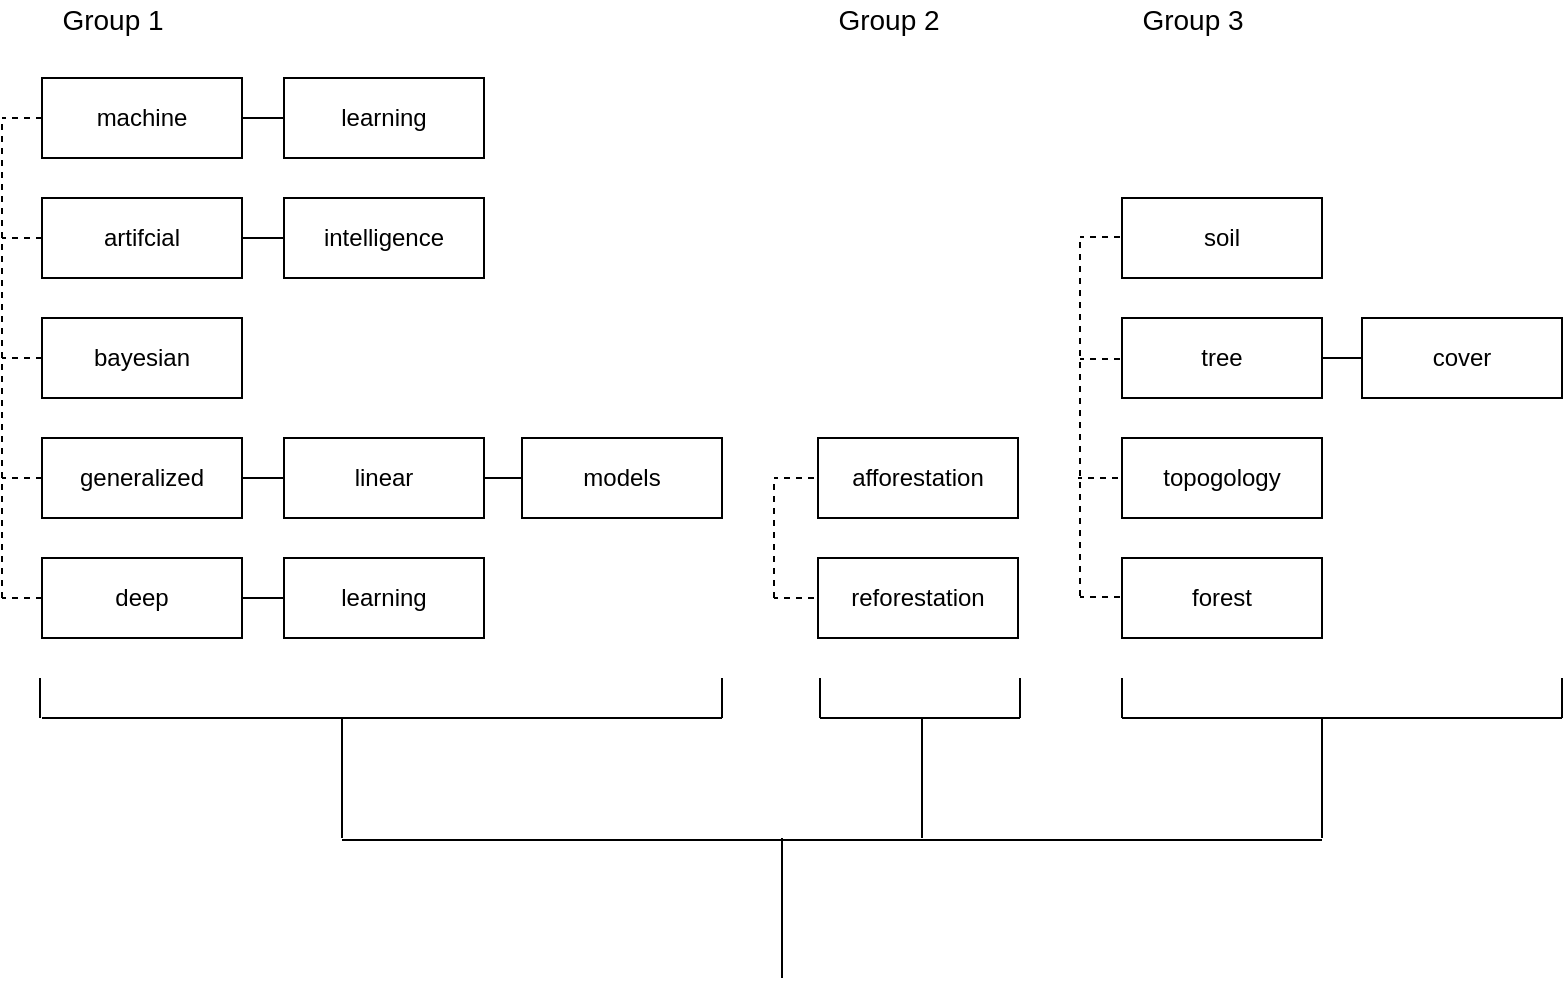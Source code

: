 <mxfile version="17.1.3" type="device"><diagram id="U3giJ5k4cWN1UOxkHY3Q" name="Page-1"><mxGraphModel dx="1426" dy="922" grid="1" gridSize="10" guides="1" tooltips="1" connect="1" arrows="1" fold="1" page="1" pageScale="1" pageWidth="827" pageHeight="1169" math="0" shadow="0"><root><mxCell id="0"/><mxCell id="1" parent="0"/><mxCell id="uvYpT-CctDEs3uORNXvb-22" style="edgeStyle=orthogonalEdgeStyle;rounded=0;orthogonalLoop=1;jettySize=auto;html=1;exitX=1;exitY=0.5;exitDx=0;exitDy=0;entryX=0;entryY=0.5;entryDx=0;entryDy=0;endArrow=none;endFill=0;" parent="1" source="uvYpT-CctDEs3uORNXvb-1" target="uvYpT-CctDEs3uORNXvb-6" edge="1"><mxGeometry relative="1" as="geometry"/></mxCell><mxCell id="uvYpT-CctDEs3uORNXvb-1" value="machine" style="rounded=0;whiteSpace=wrap;html=1;" parent="1" vertex="1"><mxGeometry x="50" y="120" width="100" height="40" as="geometry"/></mxCell><mxCell id="uvYpT-CctDEs3uORNXvb-21" style="edgeStyle=orthogonalEdgeStyle;rounded=0;orthogonalLoop=1;jettySize=auto;html=1;exitX=1;exitY=0.5;exitDx=0;exitDy=0;entryX=0;entryY=0.5;entryDx=0;entryDy=0;endArrow=none;endFill=0;" parent="1" source="uvYpT-CctDEs3uORNXvb-2" target="uvYpT-CctDEs3uORNXvb-7" edge="1"><mxGeometry relative="1" as="geometry"/></mxCell><mxCell id="uvYpT-CctDEs3uORNXvb-2" value="artifcial" style="rounded=0;whiteSpace=wrap;html=1;" parent="1" vertex="1"><mxGeometry x="50" y="180" width="100" height="40" as="geometry"/></mxCell><mxCell id="uvYpT-CctDEs3uORNXvb-3" value="bayesian" style="rounded=0;whiteSpace=wrap;html=1;" parent="1" vertex="1"><mxGeometry x="50" y="240" width="100" height="40" as="geometry"/></mxCell><mxCell id="uvYpT-CctDEs3uORNXvb-30" style="edgeStyle=orthogonalEdgeStyle;rounded=0;orthogonalLoop=1;jettySize=auto;html=1;exitX=0;exitY=0.5;exitDx=0;exitDy=0;dashed=1;endArrow=none;endFill=0;" parent="1" source="uvYpT-CctDEs3uORNXvb-4" edge="1"><mxGeometry relative="1" as="geometry"><mxPoint x="30" y="320" as="targetPoint"/></mxGeometry></mxCell><mxCell id="uvYpT-CctDEs3uORNXvb-4" value="generalized" style="rounded=0;whiteSpace=wrap;html=1;" parent="1" vertex="1"><mxGeometry x="50" y="300" width="100" height="40" as="geometry"/></mxCell><mxCell id="uvYpT-CctDEs3uORNXvb-23" style="edgeStyle=orthogonalEdgeStyle;rounded=0;orthogonalLoop=1;jettySize=auto;html=1;exitX=1;exitY=0.5;exitDx=0;exitDy=0;entryX=0;entryY=0.5;entryDx=0;entryDy=0;endArrow=none;endFill=0;" parent="1" source="uvYpT-CctDEs3uORNXvb-5" target="uvYpT-CctDEs3uORNXvb-10" edge="1"><mxGeometry relative="1" as="geometry"/></mxCell><mxCell id="uvYpT-CctDEs3uORNXvb-5" value="deep" style="rounded=0;whiteSpace=wrap;html=1;" parent="1" vertex="1"><mxGeometry x="50" y="360" width="100" height="40" as="geometry"/></mxCell><mxCell id="uvYpT-CctDEs3uORNXvb-6" value="learning" style="rounded=0;whiteSpace=wrap;html=1;" parent="1" vertex="1"><mxGeometry x="171" y="120" width="100" height="40" as="geometry"/></mxCell><mxCell id="uvYpT-CctDEs3uORNXvb-7" value="intelligence" style="rounded=0;whiteSpace=wrap;html=1;" parent="1" vertex="1"><mxGeometry x="171" y="180" width="100" height="40" as="geometry"/></mxCell><mxCell id="uvYpT-CctDEs3uORNXvb-20" style="edgeStyle=orthogonalEdgeStyle;rounded=0;orthogonalLoop=1;jettySize=auto;html=1;exitX=1;exitY=0.5;exitDx=0;exitDy=0;entryX=0;entryY=0.5;entryDx=0;entryDy=0;endArrow=none;endFill=0;" parent="1" source="uvYpT-CctDEs3uORNXvb-8" target="uvYpT-CctDEs3uORNXvb-9" edge="1"><mxGeometry relative="1" as="geometry"/></mxCell><mxCell id="uvYpT-CctDEs3uORNXvb-8" value="linear" style="rounded=0;whiteSpace=wrap;html=1;" parent="1" vertex="1"><mxGeometry x="171" y="300" width="100" height="40" as="geometry"/></mxCell><mxCell id="uvYpT-CctDEs3uORNXvb-9" value="models" style="rounded=0;whiteSpace=wrap;html=1;" parent="1" vertex="1"><mxGeometry x="290" y="300" width="100" height="40" as="geometry"/></mxCell><mxCell id="uvYpT-CctDEs3uORNXvb-10" value="learning" style="rounded=0;whiteSpace=wrap;html=1;" parent="1" vertex="1"><mxGeometry x="171" y="360" width="100" height="40" as="geometry"/></mxCell><mxCell id="uvYpT-CctDEs3uORNXvb-12" value="afforestation" style="rounded=0;whiteSpace=wrap;html=1;" parent="1" vertex="1"><mxGeometry x="438" y="300" width="100" height="40" as="geometry"/></mxCell><mxCell id="uvYpT-CctDEs3uORNXvb-13" value="reforestation" style="rounded=0;whiteSpace=wrap;html=1;" parent="1" vertex="1"><mxGeometry x="438" y="360" width="100" height="40" as="geometry"/></mxCell><mxCell id="uvYpT-CctDEs3uORNXvb-14" value="soil" style="rounded=0;whiteSpace=wrap;html=1;" parent="1" vertex="1"><mxGeometry x="590" y="180" width="100" height="40" as="geometry"/></mxCell><mxCell id="uvYpT-CctDEs3uORNXvb-25" style="edgeStyle=orthogonalEdgeStyle;rounded=0;orthogonalLoop=1;jettySize=auto;html=1;exitX=1;exitY=0.5;exitDx=0;exitDy=0;endArrow=none;endFill=0;" parent="1" source="uvYpT-CctDEs3uORNXvb-15" target="uvYpT-CctDEs3uORNXvb-16" edge="1"><mxGeometry relative="1" as="geometry"/></mxCell><mxCell id="uvYpT-CctDEs3uORNXvb-15" value="tree" style="rounded=0;whiteSpace=wrap;html=1;" parent="1" vertex="1"><mxGeometry x="590" y="240" width="100" height="40" as="geometry"/></mxCell><mxCell id="uvYpT-CctDEs3uORNXvb-16" value="cover" style="rounded=0;whiteSpace=wrap;html=1;" parent="1" vertex="1"><mxGeometry x="710" y="240" width="100" height="40" as="geometry"/></mxCell><mxCell id="uvYpT-CctDEs3uORNXvb-17" value="topogology" style="rounded=0;whiteSpace=wrap;html=1;" parent="1" vertex="1"><mxGeometry x="590" y="300" width="100" height="40" as="geometry"/></mxCell><mxCell id="uvYpT-CctDEs3uORNXvb-18" value="forest" style="rounded=0;whiteSpace=wrap;html=1;" parent="1" vertex="1"><mxGeometry x="590" y="360" width="100" height="40" as="geometry"/></mxCell><mxCell id="uvYpT-CctDEs3uORNXvb-19" value="" style="endArrow=none;html=1;rounded=0;exitX=1;exitY=0.5;exitDx=0;exitDy=0;entryX=0;entryY=0.5;entryDx=0;entryDy=0;" parent="1" source="uvYpT-CctDEs3uORNXvb-4" target="uvYpT-CctDEs3uORNXvb-8" edge="1"><mxGeometry width="50" height="50" relative="1" as="geometry"><mxPoint x="390" y="450" as="sourcePoint"/><mxPoint x="440" y="400" as="targetPoint"/></mxGeometry></mxCell><mxCell id="uvYpT-CctDEs3uORNXvb-39" value="" style="endArrow=none;html=1;rounded=0;" parent="1" edge="1"><mxGeometry width="50" height="50" relative="1" as="geometry"><mxPoint x="50" y="440" as="sourcePoint"/><mxPoint x="390" y="440" as="targetPoint"/></mxGeometry></mxCell><mxCell id="uvYpT-CctDEs3uORNXvb-40" value="" style="endArrow=none;html=1;rounded=0;" parent="1" edge="1"><mxGeometry width="50" height="50" relative="1" as="geometry"><mxPoint x="390" y="440" as="sourcePoint"/><mxPoint x="390" y="420" as="targetPoint"/></mxGeometry></mxCell><mxCell id="uvYpT-CctDEs3uORNXvb-42" value="" style="endArrow=none;html=1;rounded=0;" parent="1" edge="1"><mxGeometry width="50" height="50" relative="1" as="geometry"><mxPoint x="439" y="440" as="sourcePoint"/><mxPoint x="539" y="440" as="targetPoint"/></mxGeometry></mxCell><mxCell id="uvYpT-CctDEs3uORNXvb-45" value="" style="endArrow=none;html=1;rounded=0;" parent="1" edge="1"><mxGeometry width="50" height="50" relative="1" as="geometry"><mxPoint x="439" y="440" as="sourcePoint"/><mxPoint x="439" y="420" as="targetPoint"/></mxGeometry></mxCell><mxCell id="uvYpT-CctDEs3uORNXvb-57" value="" style="endArrow=none;html=1;rounded=0;" parent="1" edge="1"><mxGeometry width="50" height="50" relative="1" as="geometry"><mxPoint x="810" y="440" as="sourcePoint"/><mxPoint x="590" y="440" as="targetPoint"/></mxGeometry></mxCell><mxCell id="uvYpT-CctDEs3uORNXvb-63" value="" style="endArrow=none;html=1;rounded=0;" parent="1" edge="1"><mxGeometry width="50" height="50" relative="1" as="geometry"><mxPoint x="200" y="501" as="sourcePoint"/><mxPoint x="690" y="501" as="targetPoint"/></mxGeometry></mxCell><mxCell id="uvYpT-CctDEs3uORNXvb-65" value="" style="endArrow=none;html=1;rounded=0;" parent="1" edge="1"><mxGeometry width="50" height="50" relative="1" as="geometry"><mxPoint x="539" y="440" as="sourcePoint"/><mxPoint x="539" y="420" as="targetPoint"/></mxGeometry></mxCell><mxCell id="uvYpT-CctDEs3uORNXvb-68" value="" style="endArrow=none;dashed=1;html=1;rounded=0;exitX=0;exitY=0.5;exitDx=0;exitDy=0;" parent="1" source="uvYpT-CctDEs3uORNXvb-5" edge="1"><mxGeometry width="50" height="50" relative="1" as="geometry"><mxPoint x="390" y="450" as="sourcePoint"/><mxPoint x="30" y="380" as="targetPoint"/></mxGeometry></mxCell><mxCell id="uvYpT-CctDEs3uORNXvb-69" value="" style="endArrow=none;dashed=1;html=1;rounded=0;exitX=0;exitY=0.5;exitDx=0;exitDy=0;" parent="1" source="uvYpT-CctDEs3uORNXvb-3" edge="1"><mxGeometry width="50" height="50" relative="1" as="geometry"><mxPoint x="390" y="450" as="sourcePoint"/><mxPoint x="30" y="260" as="targetPoint"/></mxGeometry></mxCell><mxCell id="uvYpT-CctDEs3uORNXvb-70" value="" style="endArrow=none;dashed=1;html=1;rounded=0;exitX=0;exitY=0.5;exitDx=0;exitDy=0;" parent="1" source="uvYpT-CctDEs3uORNXvb-2" edge="1"><mxGeometry width="50" height="50" relative="1" as="geometry"><mxPoint x="390" y="450" as="sourcePoint"/><mxPoint x="30" y="200" as="targetPoint"/></mxGeometry></mxCell><mxCell id="uvYpT-CctDEs3uORNXvb-71" value="" style="endArrow=none;dashed=1;html=1;rounded=0;exitX=0;exitY=0.5;exitDx=0;exitDy=0;" parent="1" source="uvYpT-CctDEs3uORNXvb-1" edge="1"><mxGeometry width="50" height="50" relative="1" as="geometry"><mxPoint x="390" y="450" as="sourcePoint"/><mxPoint x="30" y="140" as="targetPoint"/></mxGeometry></mxCell><mxCell id="uvYpT-CctDEs3uORNXvb-72" value="" style="endArrow=none;dashed=1;html=1;rounded=0;" parent="1" edge="1"><mxGeometry width="50" height="50" relative="1" as="geometry"><mxPoint x="30" y="380" as="sourcePoint"/><mxPoint x="30" y="140" as="targetPoint"/></mxGeometry></mxCell><mxCell id="uvYpT-CctDEs3uORNXvb-74" value="" style="endArrow=none;html=1;rounded=0;" parent="1" edge="1"><mxGeometry width="50" height="50" relative="1" as="geometry"><mxPoint x="590" y="440" as="sourcePoint"/><mxPoint x="590" y="420" as="targetPoint"/></mxGeometry></mxCell><mxCell id="uvYpT-CctDEs3uORNXvb-75" value="" style="endArrow=none;html=1;rounded=0;" parent="1" edge="1"><mxGeometry width="50" height="50" relative="1" as="geometry"><mxPoint x="810" y="440" as="sourcePoint"/><mxPoint x="810" y="420" as="targetPoint"/></mxGeometry></mxCell><mxCell id="uvYpT-CctDEs3uORNXvb-76" value="" style="endArrow=none;dashed=1;html=1;rounded=0;exitX=0;exitY=0.5;exitDx=0;exitDy=0;" parent="1" edge="1"><mxGeometry width="50" height="50" relative="1" as="geometry"><mxPoint x="436" y="380" as="sourcePoint"/><mxPoint x="416" y="380" as="targetPoint"/></mxGeometry></mxCell><mxCell id="uvYpT-CctDEs3uORNXvb-77" value="" style="endArrow=none;dashed=1;html=1;rounded=0;exitX=0;exitY=0.5;exitDx=0;exitDy=0;" parent="1" edge="1"><mxGeometry width="50" height="50" relative="1" as="geometry"><mxPoint x="436" y="320" as="sourcePoint"/><mxPoint x="416" y="320" as="targetPoint"/></mxGeometry></mxCell><mxCell id="uvYpT-CctDEs3uORNXvb-78" value="" style="endArrow=none;dashed=1;html=1;rounded=0;exitX=0;exitY=0.5;exitDx=0;exitDy=0;" parent="1" edge="1"><mxGeometry width="50" height="50" relative="1" as="geometry"><mxPoint x="588" y="320" as="sourcePoint"/><mxPoint x="568" y="320" as="targetPoint"/></mxGeometry></mxCell><mxCell id="uvYpT-CctDEs3uORNXvb-79" value="" style="endArrow=none;dashed=1;html=1;rounded=0;exitX=0;exitY=0.5;exitDx=0;exitDy=0;" parent="1" edge="1"><mxGeometry width="50" height="50" relative="1" as="geometry"><mxPoint x="589" y="379.5" as="sourcePoint"/><mxPoint x="569" y="379.5" as="targetPoint"/></mxGeometry></mxCell><mxCell id="uvYpT-CctDEs3uORNXvb-80" value="" style="endArrow=none;dashed=1;html=1;rounded=0;exitX=0;exitY=0.5;exitDx=0;exitDy=0;" parent="1" edge="1"><mxGeometry width="50" height="50" relative="1" as="geometry"><mxPoint x="589" y="260.5" as="sourcePoint"/><mxPoint x="569" y="260.5" as="targetPoint"/></mxGeometry></mxCell><mxCell id="uvYpT-CctDEs3uORNXvb-81" value="" style="endArrow=none;dashed=1;html=1;rounded=0;exitX=0;exitY=0.5;exitDx=0;exitDy=0;" parent="1" edge="1"><mxGeometry width="50" height="50" relative="1" as="geometry"><mxPoint x="589" y="199.5" as="sourcePoint"/><mxPoint x="569" y="199.5" as="targetPoint"/></mxGeometry></mxCell><mxCell id="uvYpT-CctDEs3uORNXvb-82" value="" style="endArrow=none;dashed=1;html=1;rounded=0;" parent="1" edge="1"><mxGeometry width="50" height="50" relative="1" as="geometry"><mxPoint x="416" y="380" as="sourcePoint"/><mxPoint x="416" y="320" as="targetPoint"/></mxGeometry></mxCell><mxCell id="uvYpT-CctDEs3uORNXvb-83" value="" style="endArrow=none;dashed=1;html=1;rounded=0;" parent="1" edge="1"><mxGeometry width="50" height="50" relative="1" as="geometry"><mxPoint x="569" y="379" as="sourcePoint"/><mxPoint x="569" y="199" as="targetPoint"/></mxGeometry></mxCell><mxCell id="D4ZRGhznx441RPK-nDc7-1" value="Group 1" style="text;html=1;align=center;verticalAlign=middle;resizable=0;points=[];autosize=1;strokeColor=none;fillColor=none;fontSize=14;" vertex="1" parent="1"><mxGeometry x="50" y="81" width="70" height="20" as="geometry"/></mxCell><mxCell id="D4ZRGhznx441RPK-nDc7-3" value="" style="endArrow=none;html=1;rounded=0;" edge="1" parent="1"><mxGeometry width="50" height="50" relative="1" as="geometry"><mxPoint x="49" y="440" as="sourcePoint"/><mxPoint x="49" y="420" as="targetPoint"/></mxGeometry></mxCell><mxCell id="D4ZRGhznx441RPK-nDc7-4" value="" style="endArrow=none;html=1;rounded=0;fontSize=20;" edge="1" parent="1"><mxGeometry width="50" height="50" relative="1" as="geometry"><mxPoint x="200" y="500" as="sourcePoint"/><mxPoint x="200" y="440" as="targetPoint"/></mxGeometry></mxCell><mxCell id="D4ZRGhznx441RPK-nDc7-5" value="" style="endArrow=none;html=1;rounded=0;fontSize=20;" edge="1" parent="1"><mxGeometry width="50" height="50" relative="1" as="geometry"><mxPoint x="490" y="500" as="sourcePoint"/><mxPoint x="490" y="440" as="targetPoint"/></mxGeometry></mxCell><mxCell id="D4ZRGhznx441RPK-nDc7-6" value="" style="endArrow=none;html=1;rounded=0;fontSize=20;" edge="1" parent="1"><mxGeometry width="50" height="50" relative="1" as="geometry"><mxPoint x="690" y="500" as="sourcePoint"/><mxPoint x="690" y="440" as="targetPoint"/></mxGeometry></mxCell><mxCell id="D4ZRGhznx441RPK-nDc7-7" value="" style="endArrow=none;html=1;rounded=0;fontSize=20;" edge="1" parent="1"><mxGeometry width="50" height="50" relative="1" as="geometry"><mxPoint x="420" y="500" as="sourcePoint"/><mxPoint x="420" y="570" as="targetPoint"/></mxGeometry></mxCell><mxCell id="D4ZRGhznx441RPK-nDc7-8" value="Group 2" style="text;html=1;align=center;verticalAlign=middle;resizable=0;points=[];autosize=1;strokeColor=none;fillColor=none;fontSize=14;" vertex="1" parent="1"><mxGeometry x="438" y="81" width="70" height="20" as="geometry"/></mxCell><mxCell id="D4ZRGhznx441RPK-nDc7-9" value="Group 3" style="text;html=1;align=center;verticalAlign=middle;resizable=0;points=[];autosize=1;strokeColor=none;fillColor=none;fontSize=14;" vertex="1" parent="1"><mxGeometry x="590" y="81" width="70" height="20" as="geometry"/></mxCell></root></mxGraphModel></diagram></mxfile>